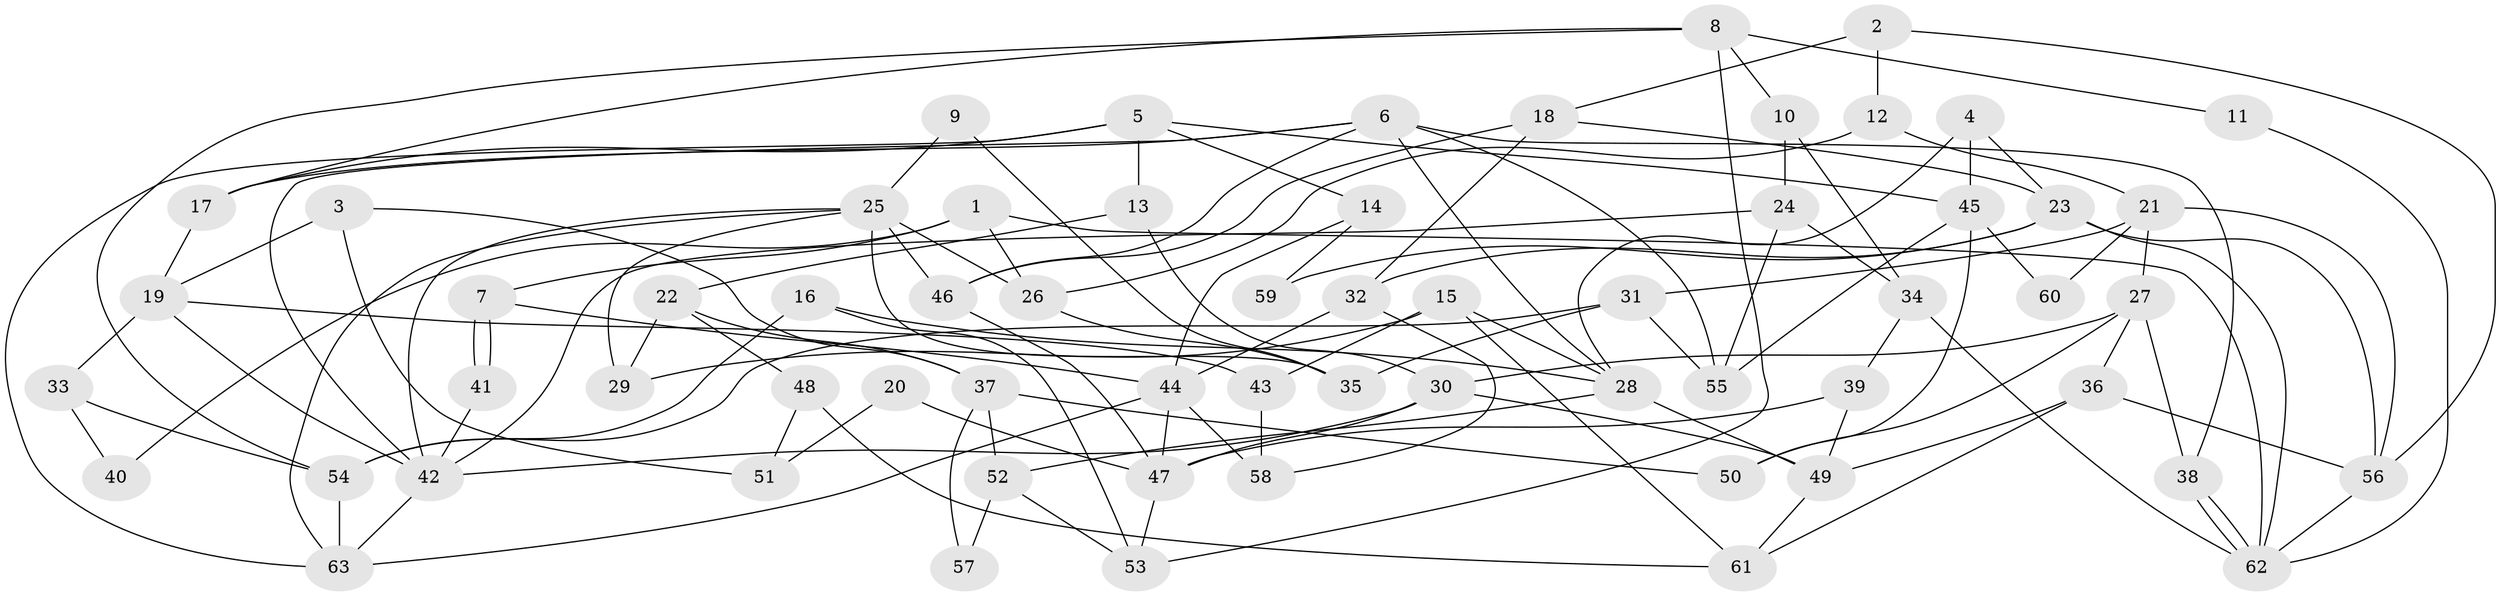 // coarse degree distribution, {6: 0.23076923076923078, 5: 0.20512820512820512, 3: 0.23076923076923078, 7: 0.02564102564102564, 8: 0.07692307692307693, 9: 0.05128205128205128, 2: 0.1282051282051282, 4: 0.05128205128205128}
// Generated by graph-tools (version 1.1) at 2025/52/02/27/25 19:52:08]
// undirected, 63 vertices, 126 edges
graph export_dot {
graph [start="1"]
  node [color=gray90,style=filled];
  1;
  2;
  3;
  4;
  5;
  6;
  7;
  8;
  9;
  10;
  11;
  12;
  13;
  14;
  15;
  16;
  17;
  18;
  19;
  20;
  21;
  22;
  23;
  24;
  25;
  26;
  27;
  28;
  29;
  30;
  31;
  32;
  33;
  34;
  35;
  36;
  37;
  38;
  39;
  40;
  41;
  42;
  43;
  44;
  45;
  46;
  47;
  48;
  49;
  50;
  51;
  52;
  53;
  54;
  55;
  56;
  57;
  58;
  59;
  60;
  61;
  62;
  63;
  1 -- 26;
  1 -- 7;
  1 -- 40;
  1 -- 62;
  2 -- 56;
  2 -- 18;
  2 -- 12;
  3 -- 37;
  3 -- 19;
  3 -- 51;
  4 -- 23;
  4 -- 28;
  4 -- 45;
  5 -- 45;
  5 -- 63;
  5 -- 13;
  5 -- 14;
  5 -- 17;
  6 -- 55;
  6 -- 46;
  6 -- 17;
  6 -- 28;
  6 -- 38;
  6 -- 42;
  7 -- 44;
  7 -- 41;
  7 -- 41;
  8 -- 10;
  8 -- 17;
  8 -- 11;
  8 -- 53;
  8 -- 54;
  9 -- 35;
  9 -- 25;
  10 -- 24;
  10 -- 34;
  11 -- 62;
  12 -- 21;
  12 -- 26;
  13 -- 30;
  13 -- 22;
  14 -- 44;
  14 -- 59;
  15 -- 28;
  15 -- 61;
  15 -- 29;
  15 -- 43;
  16 -- 54;
  16 -- 28;
  16 -- 53;
  17 -- 19;
  18 -- 46;
  18 -- 32;
  18 -- 23;
  19 -- 42;
  19 -- 33;
  19 -- 43;
  20 -- 51;
  20 -- 47;
  21 -- 31;
  21 -- 56;
  21 -- 27;
  21 -- 60;
  22 -- 29;
  22 -- 37;
  22 -- 48;
  23 -- 62;
  23 -- 32;
  23 -- 56;
  23 -- 59;
  24 -- 34;
  24 -- 42;
  24 -- 55;
  25 -- 35;
  25 -- 63;
  25 -- 26;
  25 -- 29;
  25 -- 42;
  25 -- 46;
  26 -- 35;
  27 -- 38;
  27 -- 30;
  27 -- 36;
  27 -- 50;
  28 -- 49;
  28 -- 52;
  30 -- 42;
  30 -- 47;
  30 -- 49;
  31 -- 54;
  31 -- 55;
  31 -- 35;
  32 -- 44;
  32 -- 58;
  33 -- 54;
  33 -- 40;
  34 -- 62;
  34 -- 39;
  36 -- 56;
  36 -- 49;
  36 -- 61;
  37 -- 52;
  37 -- 50;
  37 -- 57;
  38 -- 62;
  38 -- 62;
  39 -- 47;
  39 -- 49;
  41 -- 42;
  42 -- 63;
  43 -- 58;
  44 -- 58;
  44 -- 47;
  44 -- 63;
  45 -- 50;
  45 -- 55;
  45 -- 60;
  46 -- 47;
  47 -- 53;
  48 -- 61;
  48 -- 51;
  49 -- 61;
  52 -- 53;
  52 -- 57;
  54 -- 63;
  56 -- 62;
}
